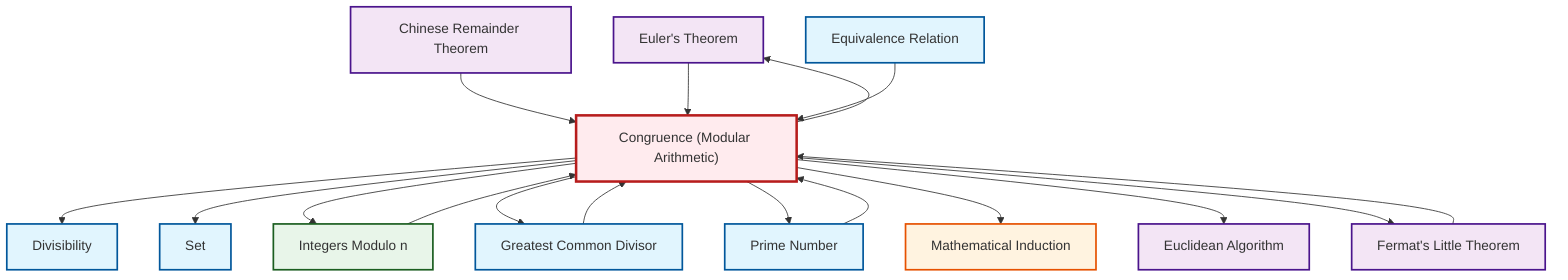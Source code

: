graph TD
    classDef definition fill:#e1f5fe,stroke:#01579b,stroke-width:2px
    classDef theorem fill:#f3e5f5,stroke:#4a148c,stroke-width:2px
    classDef axiom fill:#fff3e0,stroke:#e65100,stroke-width:2px
    classDef example fill:#e8f5e9,stroke:#1b5e20,stroke-width:2px
    classDef current fill:#ffebee,stroke:#b71c1c,stroke-width:3px
    thm-euler["Euler's Theorem"]:::theorem
    thm-fermat-little["Fermat's Little Theorem"]:::theorem
    def-gcd["Greatest Common Divisor"]:::definition
    def-prime["Prime Number"]:::definition
    def-set["Set"]:::definition
    thm-chinese-remainder["Chinese Remainder Theorem"]:::theorem
    def-congruence["Congruence (Modular Arithmetic)"]:::definition
    def-divisibility["Divisibility"]:::definition
    ax-induction["Mathematical Induction"]:::axiom
    ex-quotient-integers-mod-n["Integers Modulo n"]:::example
    def-equivalence-relation["Equivalence Relation"]:::definition
    thm-euclidean-algorithm["Euclidean Algorithm"]:::theorem
    def-congruence --> def-divisibility
    def-congruence --> def-set
    thm-fermat-little --> def-congruence
    ex-quotient-integers-mod-n --> def-congruence
    def-congruence --> ex-quotient-integers-mod-n
    thm-chinese-remainder --> def-congruence
    thm-euler --> def-congruence
    def-gcd --> def-congruence
    def-congruence --> def-gcd
    def-congruence --> def-prime
    def-congruence --> ax-induction
    def-congruence --> thm-euclidean-algorithm
    def-equivalence-relation --> def-congruence
    def-congruence --> thm-fermat-little
    def-prime --> def-congruence
    def-congruence --> thm-euler
    class def-congruence current